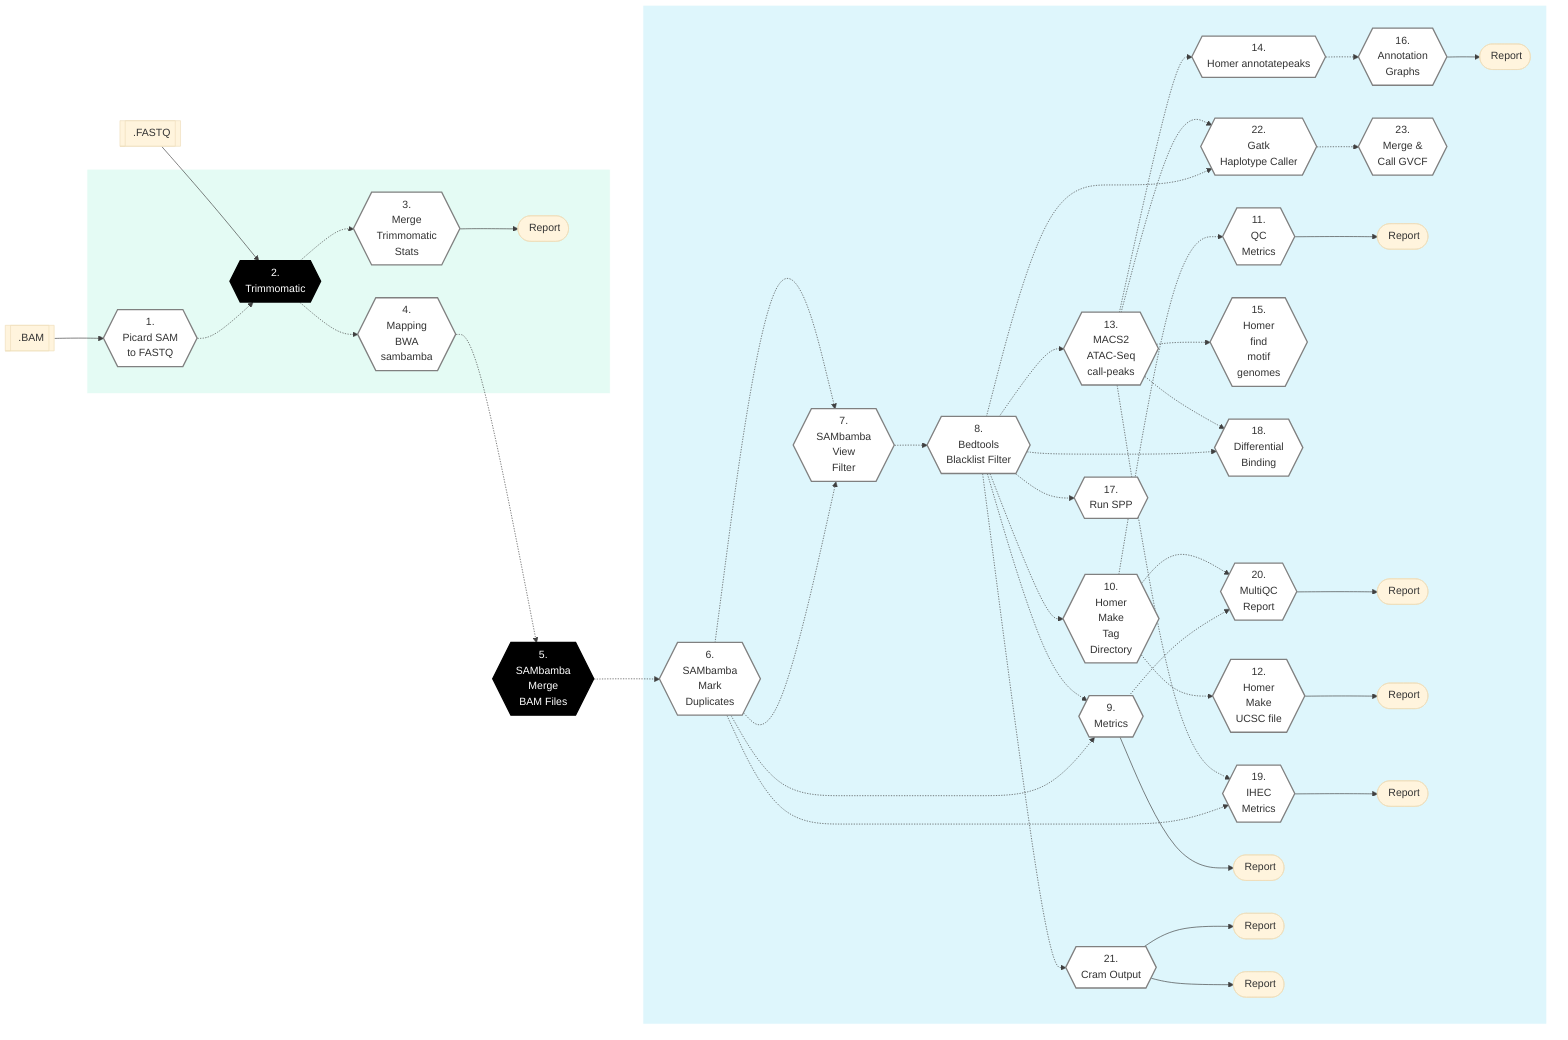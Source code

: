%%{init: {'theme': 'base', 'themeVariables': { 'lineColor': '#404040'}}}%%

        %% GenPipes Schema for chipseq.py
        %% Ref: https://bitbucket.org/mugqic/genpipes/src/master/pipelines/chipseq/
        %% Author Shaloo Shalini <shalz@hotmail.com>
        %% -t atac

        graph LR
        Node1{{ 1. <br/> Picard SAM <br/>to FASTQ }}:::nodefill
        Node2{{ 2. <br/> Trimmomatic }}:::nodefillblack
        Node3{{ 3. <br/> Merge <br/> Trimmomatic<br/> Stats }}:::nodefill
        Node4{{ 4. <br/> Mapping <br/> BWA <br/> sambamba }}:::nodefill
        Node5{{ 5. <br/> SAMbamba <br/> Merge <br/> BAM Files }}:::nodefillblack
        Node6{{ 6. <br/> SAMbamba <br/> Mark<br/> Duplicates }}:::nodefill
        Node7{{ 7. <br/> SAMbamba <br/> View<br/> Filter }}:::nodefill
        Node8{{ 8. <br/> Bedtools <br/>Blacklist Filter }}:::nodefill
        Node9{{ 9. <br/> Metrics }}:::nodefill
        Node10{{ 10. <br/> Homer <br/>Make <br/>Tag <br/>Directory }}:::nodefill
        Node11{{ 11. <br/> QC <br/> Metrics }}:::nodefill
        Node12{{ 12. <br/> Homer <br/>Make <br/>UCSC file }}:::nodefill
        Node13{{ 13. <br/> MACS2 <br/> ATAC-Seq<br/> call-peaks }}:::nodefill
        Node14{{ 14. <br/> Homer annotatepeaks }}:::nodefill
        Node15{{ 15. <br/> Homer <br/>find <br/> motif <br/>genomes }}:::nodefill
        Node16{{ 16. <br/> Annotation<br/> Graphs }}:::nodefill
        Node17{{ 17. <br/> Run SPP }}:::nodefill
        Node18{{ 18. <br/> Differential <br/>Binding }}:::nodefill
        Node19{{ 19. <br/> IHEC<br/> Metrics }}:::nodefill
        Node20{{ 20. <br/> MultiQC <br/> Report }}:::nodefill
        Node21{{ 21. <br/> Cram Output }}:::nodefill
        Node22{{ 22. <br/> Gatk<br/> Haplotype Caller }}:::nodefill
        Node23{{ 23. <br/> Merge &<br/>Call GVCF }}:::nodefill

        Input1[[fa:fa-file-archive-o .BAM]]
        Input2[[fa:fa-file-archive-o .FASTQ]]
        MTSOutput([fa:fa-sticky-note-o Report ])
        MetOutput([fa:fa-sticky-note-o Report ])
        QCMOutput([fa:fa-sticky-note-o Report ])
        MQCOutput([fa:fa-sticky-note-o Report ])
        HMUFOutput([fa:fa-sticky-note-o Report ])
        AGOutput([fa:fa-sticky-note-o Report ])
        IHECOutput([fa:fa-sticky-note-o Report ])
        CramOutput([fa:fa-sticky-note-o Report ])
        GVCF([fa:fa-sticky-note-o Report ])

        Input1 --> Node1 -.-> Node2
        Input2 --> Node2

        Node2 -.-> Node3 & Node4
        Node4 -.-> Node5 -.-> Node6 -.-> Node7
        Node6 -.-> Node7 & Node9 & Node19
        Node7 -.-> Node8 
        Node8 -.-> Node9 & Node10 & Node13 & Node17 & Node18 & Node21 & Node22
        Node9 -.-> Node20
        Node10 -.-> Node11 & Node12 & Node20
        Node13 -.-> Node14 & Node15 & Node18 & Node19 & Node22
        Node14 -.-> Node16
        Node22 -.-> Node23


        Node3 --> MTSOutput
        Node9 --> MetOutput
        Node11 --> QCMOutput
        Node12 --> HMUFOutput
        Node16 --> AGOutput
        Node19 --> IHECOutput
        Node20 --> MQCOutput
        Node21 --> CramOutput
        Node21 --> GVCF

        subgraph readSetSteps[" "]
          Node1
          Node2
          Node3
          Node4
          MTSOutput
        end
        subgraph sampleSetSteps[" "]
          Node6
          Node7
          Node8
          Node9
          Node10
          Node11
          Node12
          Node13
          Node14
          Node15
          Node16
          Node17
          Node18
          Node19
          Node20
          Node21
          Node22
          Node23
          MTSOutput
          MetOutput
          QCMOutput
          HMUFOutput
          AGOutput
          MQCOutput
          IHECOutput
          CramOutput
          GVCF
        end

        classDef greenRect fill:#E4FBF4,stroke:white
        class readSetSteps greenRect
        classDef blueRect fill:#DEF6FC,stroke:white
        class sampleSetSteps blueRect
        classDef nodefill fill:#ffffff,stroke:gray,stroke-width:2px
        classDef nodefillblack fill:black,stroke:black,color:white,stroke-width:2px